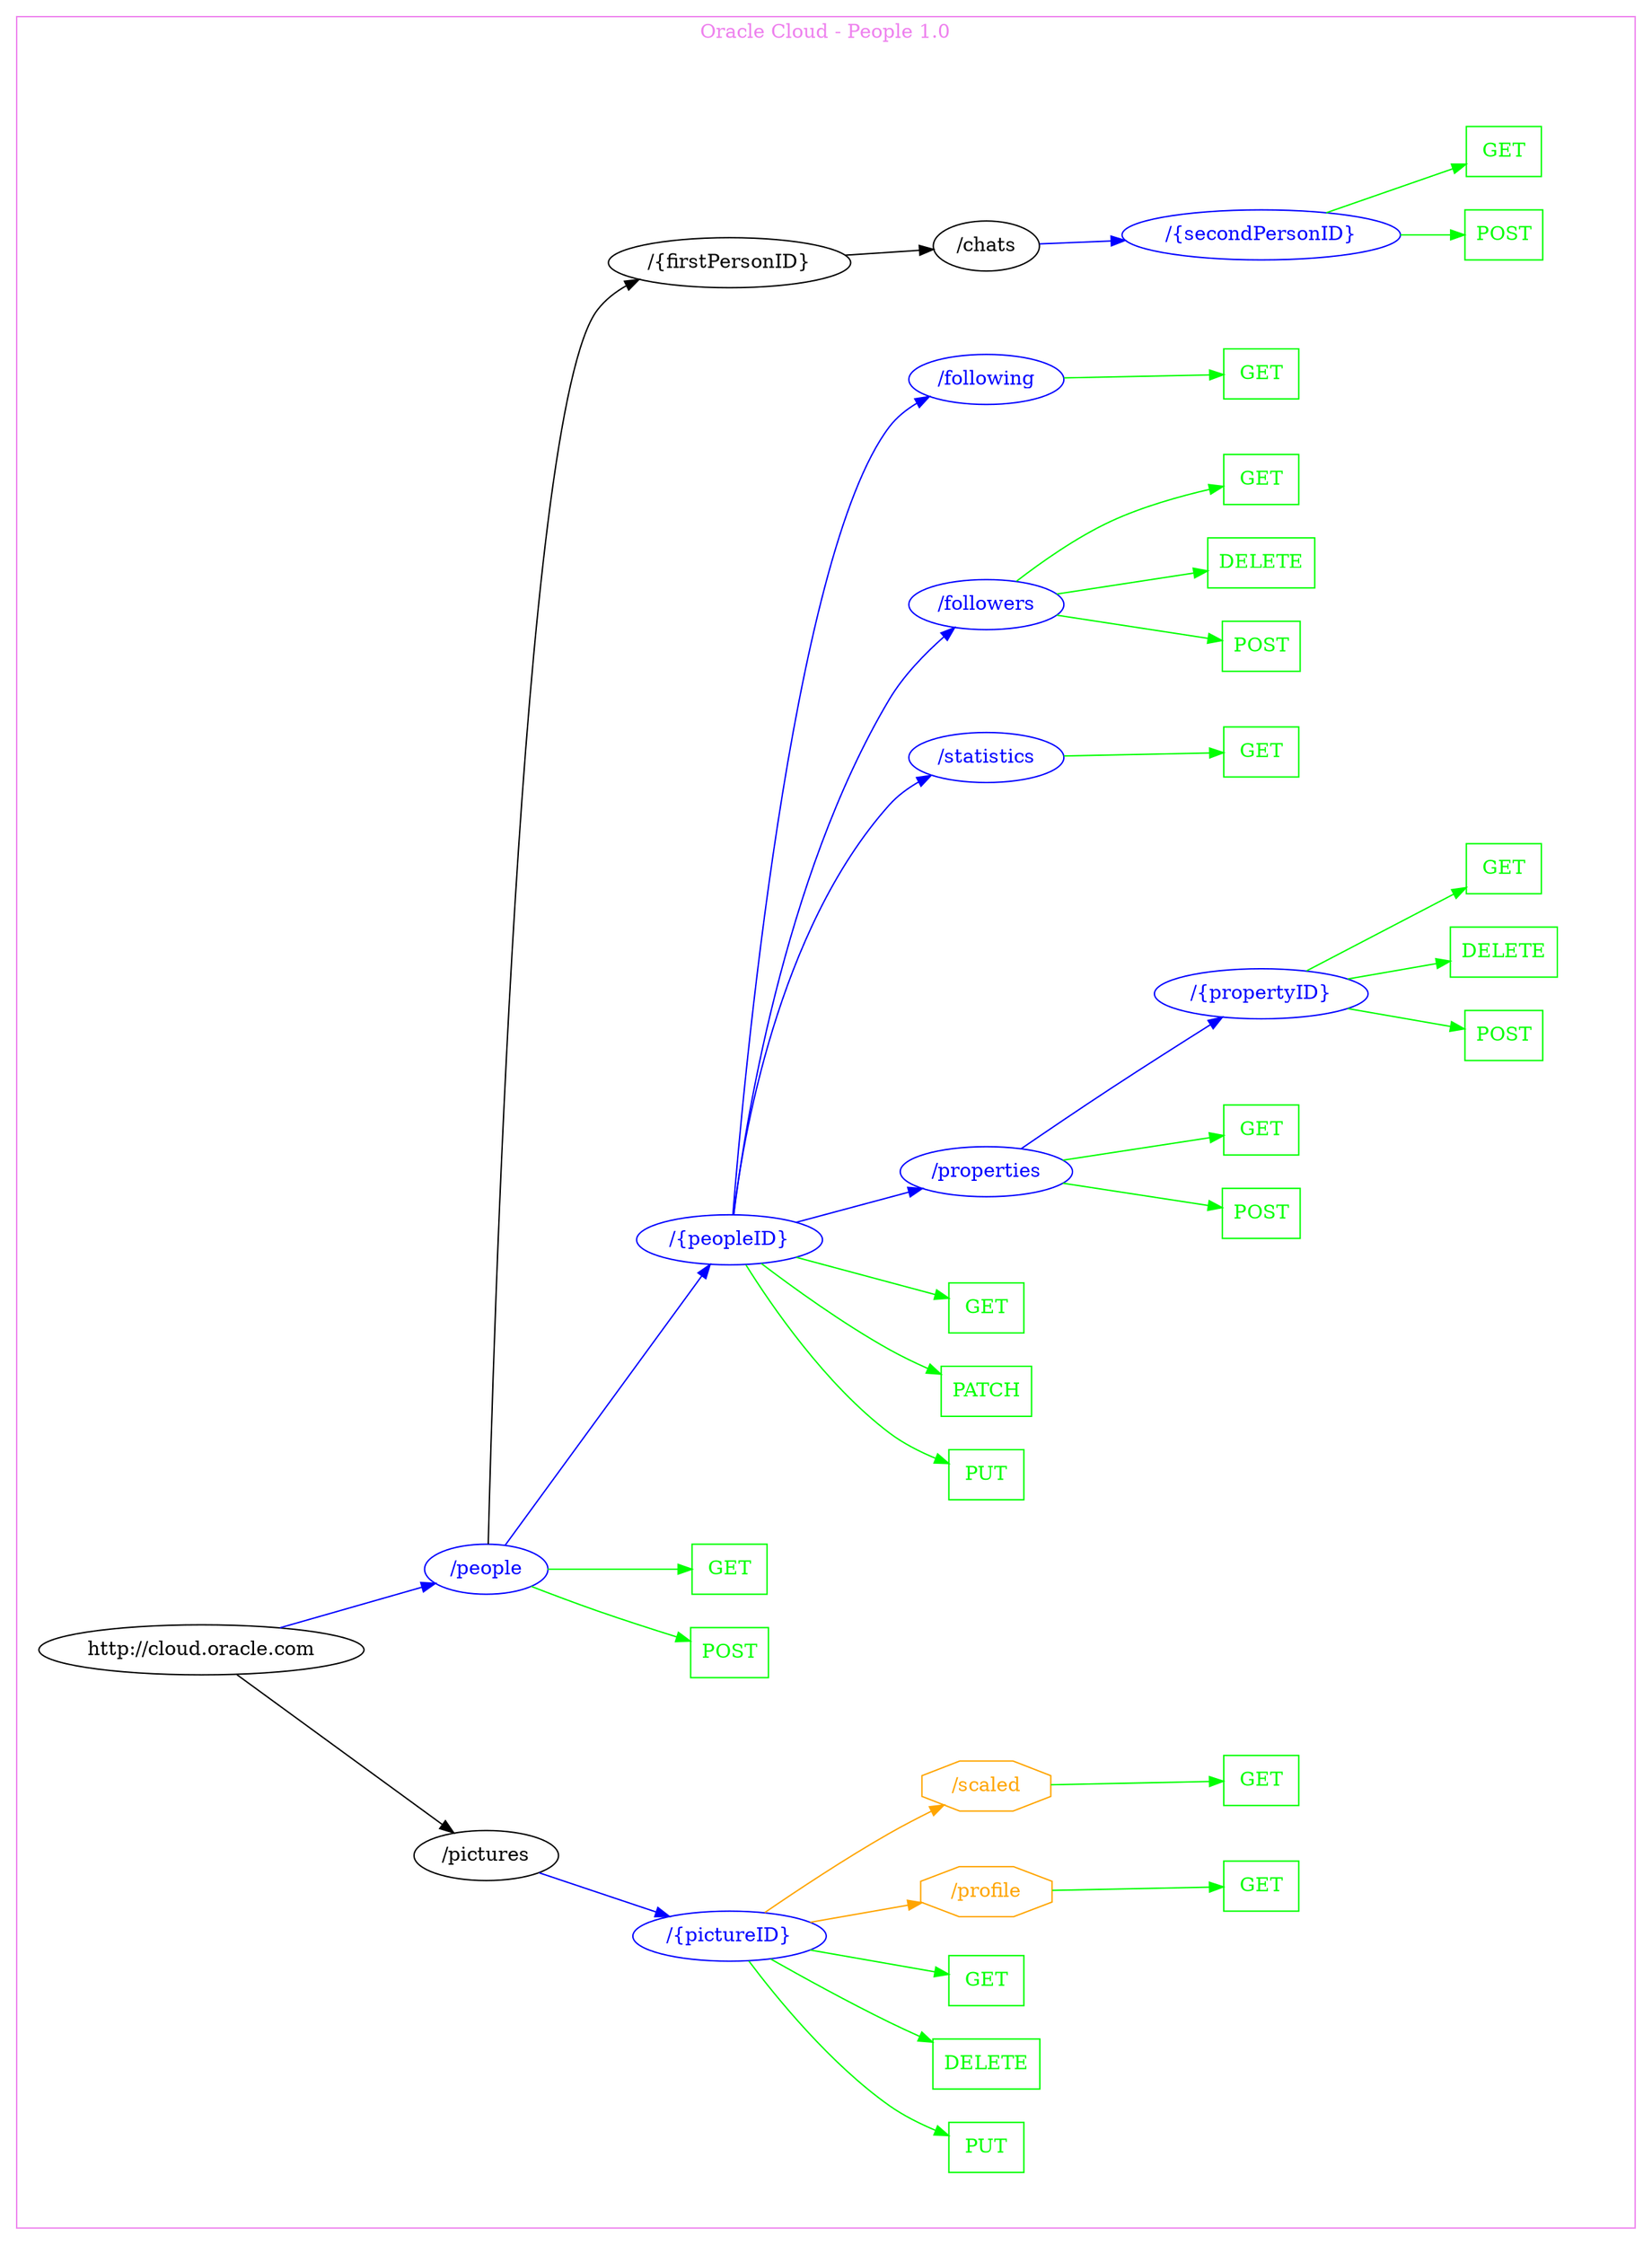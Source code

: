 digraph Cloud_Computing_REST_API {
rankdir="LR";
subgraph cluster_0 {
label="Oracle Cloud - People 1.0"
color=violet
fontcolor=violet
subgraph cluster_1 {
label=""
color=white
fontcolor=white
node1 [label="http://cloud.oracle.com", shape="ellipse", color="black", fontcolor="black"]
node1 -> node2 [color="black", fontcolor="black"]
subgraph cluster_2 {
label=""
color=white
fontcolor=white
node2 [label="/pictures", shape="ellipse", color="black", fontcolor="black"]
node2 -> node3 [color="blue", fontcolor="blue"]
subgraph cluster_3 {
label=""
color=white
fontcolor=white
node3 [label="/{pictureID}", shape="ellipse", color="blue", fontcolor="blue"]
node3 -> node4 [color="green", fontcolor="green"]
subgraph cluster_4 {
label=""
color=white
fontcolor=white
node4 [label="PUT", shape="box", color="green", fontcolor="green"]
}
node3 -> node5 [color="green", fontcolor="green"]
subgraph cluster_5 {
label=""
color=white
fontcolor=white
node5 [label="DELETE", shape="box", color="green", fontcolor="green"]
}
node3 -> node6 [color="green", fontcolor="green"]
subgraph cluster_6 {
label=""
color=white
fontcolor=white
node6 [label="GET", shape="box", color="green", fontcolor="green"]
}
node3 -> node7 [color="orange", fontcolor="orange"]
subgraph cluster_7 {
label=""
color=white
fontcolor=white
node7 [label="/profile", shape="octagon", color="orange", fontcolor="orange"]
node7 -> node8 [color="green", fontcolor="green"]
subgraph cluster_8 {
label=""
color=white
fontcolor=white
node8 [label="GET", shape="box", color="green", fontcolor="green"]
}
}
node3 -> node9 [color="orange", fontcolor="orange"]
subgraph cluster_9 {
label=""
color=white
fontcolor=white
node9 [label="/scaled", shape="octagon", color="orange", fontcolor="orange"]
node9 -> node10 [color="green", fontcolor="green"]
subgraph cluster_10 {
label=""
color=white
fontcolor=white
node10 [label="GET", shape="box", color="green", fontcolor="green"]
}
}
}
}
node1 -> node11 [color="blue", fontcolor="blue"]
subgraph cluster_11 {
label=""
color=white
fontcolor=white
node11 [label="/people", shape="ellipse", color="blue", fontcolor="blue"]
node11 -> node12 [color="green", fontcolor="green"]
subgraph cluster_12 {
label=""
color=white
fontcolor=white
node12 [label="POST", shape="box", color="green", fontcolor="green"]
}
node11 -> node13 [color="green", fontcolor="green"]
subgraph cluster_13 {
label=""
color=white
fontcolor=white
node13 [label="GET", shape="box", color="green", fontcolor="green"]
}
node11 -> node14 [color="blue", fontcolor="blue"]
subgraph cluster_14 {
label=""
color=white
fontcolor=white
node14 [label="/{peopleID}", shape="ellipse", color="blue", fontcolor="blue"]
node14 -> node15 [color="green", fontcolor="green"]
subgraph cluster_15 {
label=""
color=white
fontcolor=white
node15 [label="PUT", shape="box", color="green", fontcolor="green"]
}
node14 -> node16 [color="green", fontcolor="green"]
subgraph cluster_16 {
label=""
color=white
fontcolor=white
node16 [label="PATCH", shape="box", color="green", fontcolor="green"]
}
node14 -> node17 [color="green", fontcolor="green"]
subgraph cluster_17 {
label=""
color=white
fontcolor=white
node17 [label="GET", shape="box", color="green", fontcolor="green"]
}
node14 -> node18 [color="blue", fontcolor="blue"]
subgraph cluster_18 {
label=""
color=white
fontcolor=white
node18 [label="/properties", shape="ellipse", color="blue", fontcolor="blue"]
node18 -> node19 [color="green", fontcolor="green"]
subgraph cluster_19 {
label=""
color=white
fontcolor=white
node19 [label="POST", shape="box", color="green", fontcolor="green"]
}
node18 -> node20 [color="green", fontcolor="green"]
subgraph cluster_20 {
label=""
color=white
fontcolor=white
node20 [label="GET", shape="box", color="green", fontcolor="green"]
}
node18 -> node21 [color="blue", fontcolor="blue"]
subgraph cluster_21 {
label=""
color=white
fontcolor=white
node21 [label="/{propertyID}", shape="ellipse", color="blue", fontcolor="blue"]
node21 -> node22 [color="green", fontcolor="green"]
subgraph cluster_22 {
label=""
color=white
fontcolor=white
node22 [label="POST", shape="box", color="green", fontcolor="green"]
}
node21 -> node23 [color="green", fontcolor="green"]
subgraph cluster_23 {
label=""
color=white
fontcolor=white
node23 [label="DELETE", shape="box", color="green", fontcolor="green"]
}
node21 -> node24 [color="green", fontcolor="green"]
subgraph cluster_24 {
label=""
color=white
fontcolor=white
node24 [label="GET", shape="box", color="green", fontcolor="green"]
}
}
}
node14 -> node25 [color="blue", fontcolor="blue"]
subgraph cluster_25 {
label=""
color=white
fontcolor=white
node25 [label="/statistics", shape="ellipse", color="blue", fontcolor="blue"]
node25 -> node26 [color="green", fontcolor="green"]
subgraph cluster_26 {
label=""
color=white
fontcolor=white
node26 [label="GET", shape="box", color="green", fontcolor="green"]
}
}
node14 -> node27 [color="blue", fontcolor="blue"]
subgraph cluster_27 {
label=""
color=white
fontcolor=white
node27 [label="/followers", shape="ellipse", color="blue", fontcolor="blue"]
node27 -> node28 [color="green", fontcolor="green"]
subgraph cluster_28 {
label=""
color=white
fontcolor=white
node28 [label="POST", shape="box", color="green", fontcolor="green"]
}
node27 -> node29 [color="green", fontcolor="green"]
subgraph cluster_29 {
label=""
color=white
fontcolor=white
node29 [label="DELETE", shape="box", color="green", fontcolor="green"]
}
node27 -> node30 [color="green", fontcolor="green"]
subgraph cluster_30 {
label=""
color=white
fontcolor=white
node30 [label="GET", shape="box", color="green", fontcolor="green"]
}
}
node14 -> node31 [color="blue", fontcolor="blue"]
subgraph cluster_31 {
label=""
color=white
fontcolor=white
node31 [label="/following", shape="ellipse", color="blue", fontcolor="blue"]
node31 -> node32 [color="green", fontcolor="green"]
subgraph cluster_32 {
label=""
color=white
fontcolor=white
node32 [label="GET", shape="box", color="green", fontcolor="green"]
}
}
}
node11 -> node33 [color="black", fontcolor="black"]
subgraph cluster_33 {
label=""
color=white
fontcolor=white
node33 [label="/{firstPersonID}", shape="ellipse", color="black", fontcolor="black"]
node33 -> node34 [color="black", fontcolor="black"]
subgraph cluster_34 {
label=""
color=white
fontcolor=white
node34 [label="/chats", shape="ellipse", color="black", fontcolor="black"]
node34 -> node35 [color="blue", fontcolor="blue"]
subgraph cluster_35 {
label=""
color=white
fontcolor=white
node35 [label="/{secondPersonID}", shape="ellipse", color="blue", fontcolor="blue"]
node35 -> node36 [color="green", fontcolor="green"]
subgraph cluster_36 {
label=""
color=white
fontcolor=white
node36 [label="POST", shape="box", color="green", fontcolor="green"]
}
node35 -> node37 [color="green", fontcolor="green"]
subgraph cluster_37 {
label=""
color=white
fontcolor=white
node37 [label="GET", shape="box", color="green", fontcolor="green"]
}
}
}
}
}
}
}
}
